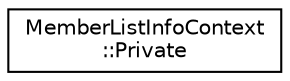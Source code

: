 digraph "Graphical Class Hierarchy"
{
 // INTERACTIVE_SVG=YES
 // LATEX_PDF_SIZE
  edge [fontname="Helvetica",fontsize="10",labelfontname="Helvetica",labelfontsize="10"];
  node [fontname="Helvetica",fontsize="10",shape=record];
  rankdir="LR";
  Node0 [label="MemberListInfoContext\l::Private",height=0.2,width=0.4,color="black", fillcolor="white", style="filled",URL="$d8/d66/class_member_list_info_context_1_1_private.html",tooltip=" "];
}
